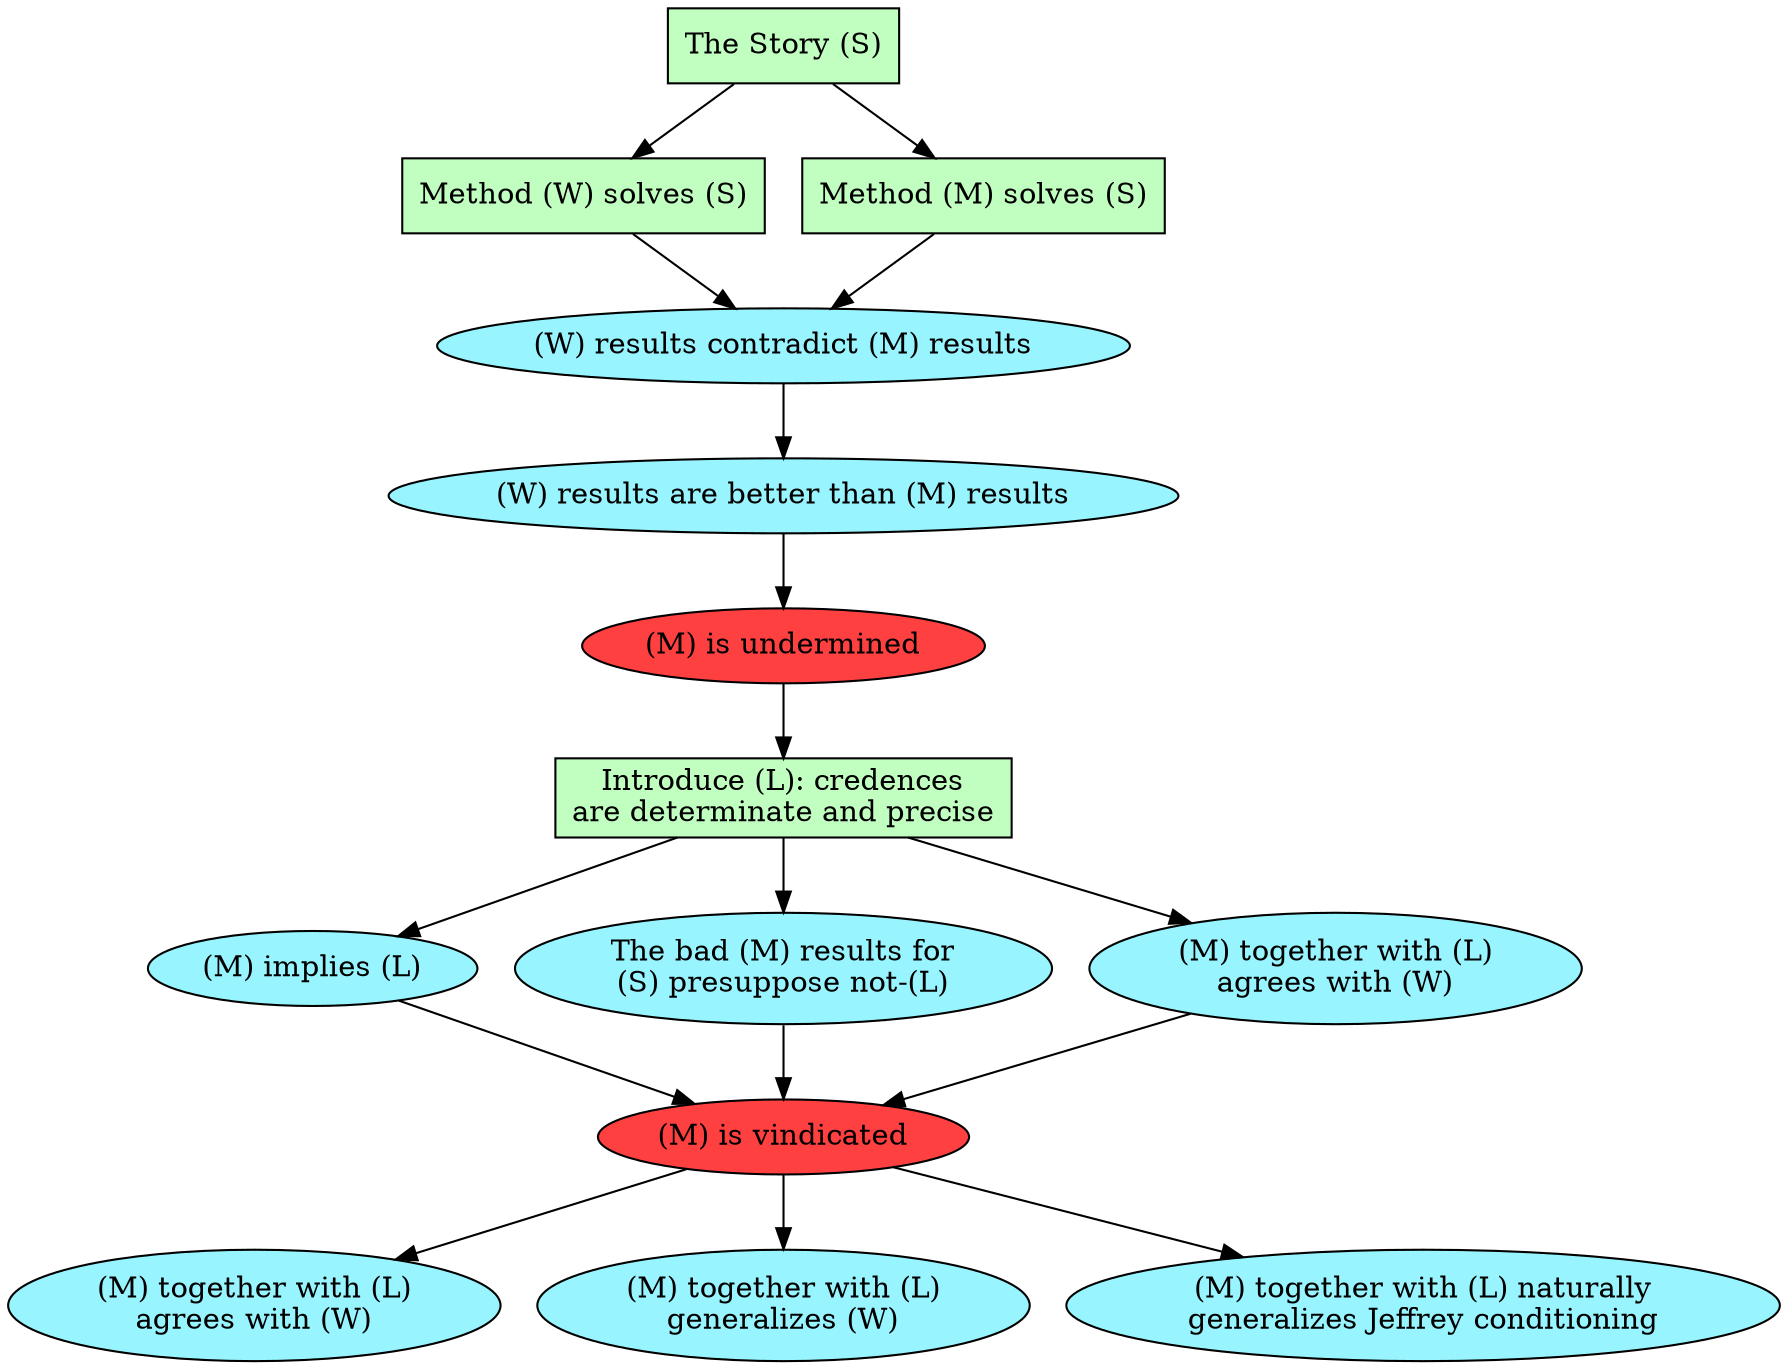 digraph g {
	concentrate=true;
	ratio=compress;

a1 -> b1;
a1 -> b2;
b1 -> c1;
b2 -> c1;
c1 -> d1;
d1 -> e1;
e1 -> f1;
f1 -> g1;
f1 -> g2;
f1 -> g3;
g1 -> h1;
g2 -> h1;
g3 -> h1;
h1 -> i1;
h1 -> i2;
h1 -> i3;

a1 [label="The Story (S)",style="filled",fillcolor="darkseagreen1",shape="box"];
b1 [label="Method (W) solves (S)",style="filled",fillcolor="darkseagreen1",shape="box"];
b2 [label="Method (M) solves (S)",style="filled",fillcolor="darkseagreen1",shape="box"];
c1 [label="(W) results contradict (M) results",style="filled",fillcolor="cadetblue1"];
d1 [label="(W) results are better than (M) results",style="filled",fillcolor="cadetblue1"];
e1 [label="(M) is undermined",style="filled",fillcolor="brown1"];
f1 [label="Introduce (L): credences\nare determinate and precise",style="filled",fillcolor="darkseagreen1",shape="box"];
g1 [label="(M) implies (L)",style="filled",fillcolor="cadetblue1"];
g2 [label="The bad (M) results for\n(S) presuppose not-(L)",style="filled",fillcolor="cadetblue1"];
g3 [label="(M) together with (L)\nagrees with (W)",style="filled",fillcolor="cadetblue1"];
h1 [label="(M) is vindicated",style="filled",fillcolor="brown1"];
i1 [label="(M) together with (L)\nagrees with (W)",style="filled",fillcolor="cadetblue1"];
i2 [label="(M) together with (L)\ngeneralizes (W)",style="filled",fillcolor="cadetblue1"];
i3 [label="(M) together with (L) naturally\ngeneralizes Jeffrey conditioning",style="filled",fillcolor="cadetblue1"];
	
}
